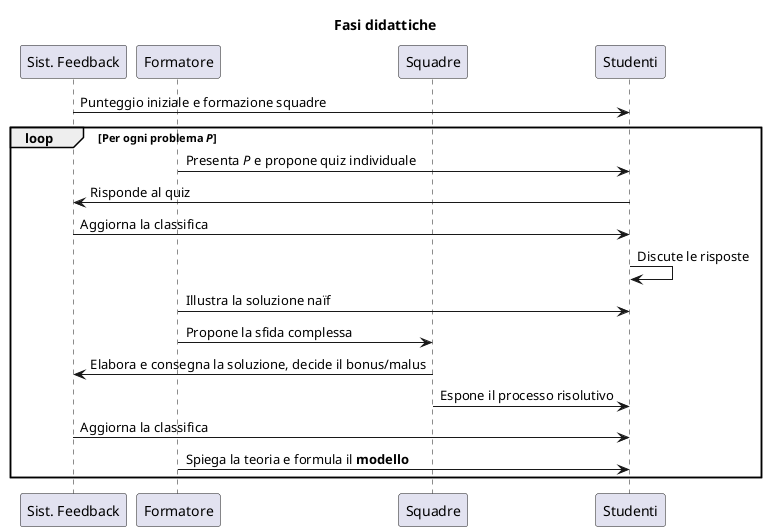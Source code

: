 @startuml
title Fasi didattiche

' autonumber

participant "Sist. Feedback" as S
participant "Formatore" as I
participant "Squadre" as G
participant "Studenti" as C

S -> C: Punteggio iniziale e formazione squadre

loop Per ogni problema //P//
    I -> C: Presenta //P// e propone quiz individuale
    C -> S: Risponde al quiz
    S -> C: Aggiorna la classifica
    C -> C: Discute le risposte
    I -> C: Illustra la soluzione naïf
    I -> G: Propone la sfida complessa
    G -> S: Elabora e consegna la soluzione, decide il bonus/malus
    G -> C: Espone il processo risolutivo
    S -> C: Aggiorna la classifica
    I -> C: Spiega la teoria e formula il **modello**
end
@enduml

